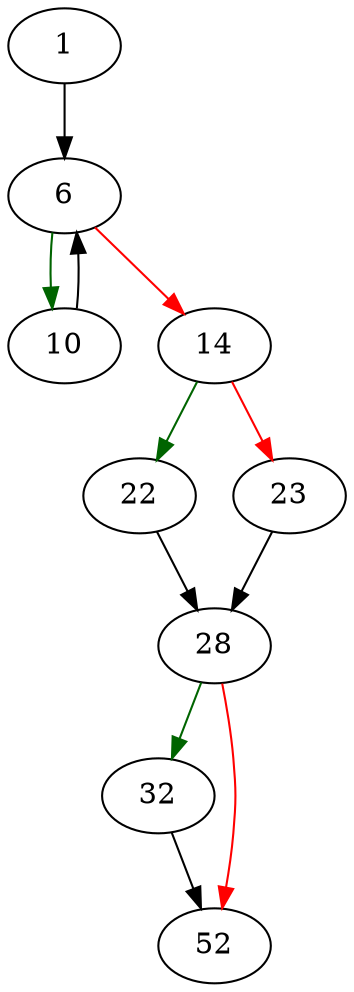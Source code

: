 strict digraph "vdbeMergeEngineNew" {
	// Node definitions.
	1 [entry=true];
	6;
	10;
	14;
	22;
	23;
	28;
	32;
	52;

	// Edge definitions.
	1 -> 6;
	6 -> 10 [
		color=darkgreen
		cond=true
	];
	6 -> 14 [
		color=red
		cond=false
	];
	10 -> 6;
	14 -> 22 [
		color=darkgreen
		cond=true
	];
	14 -> 23 [
		color=red
		cond=false
	];
	22 -> 28;
	23 -> 28;
	28 -> 32 [
		color=darkgreen
		cond=true
	];
	28 -> 52 [
		color=red
		cond=false
	];
	32 -> 52;
}